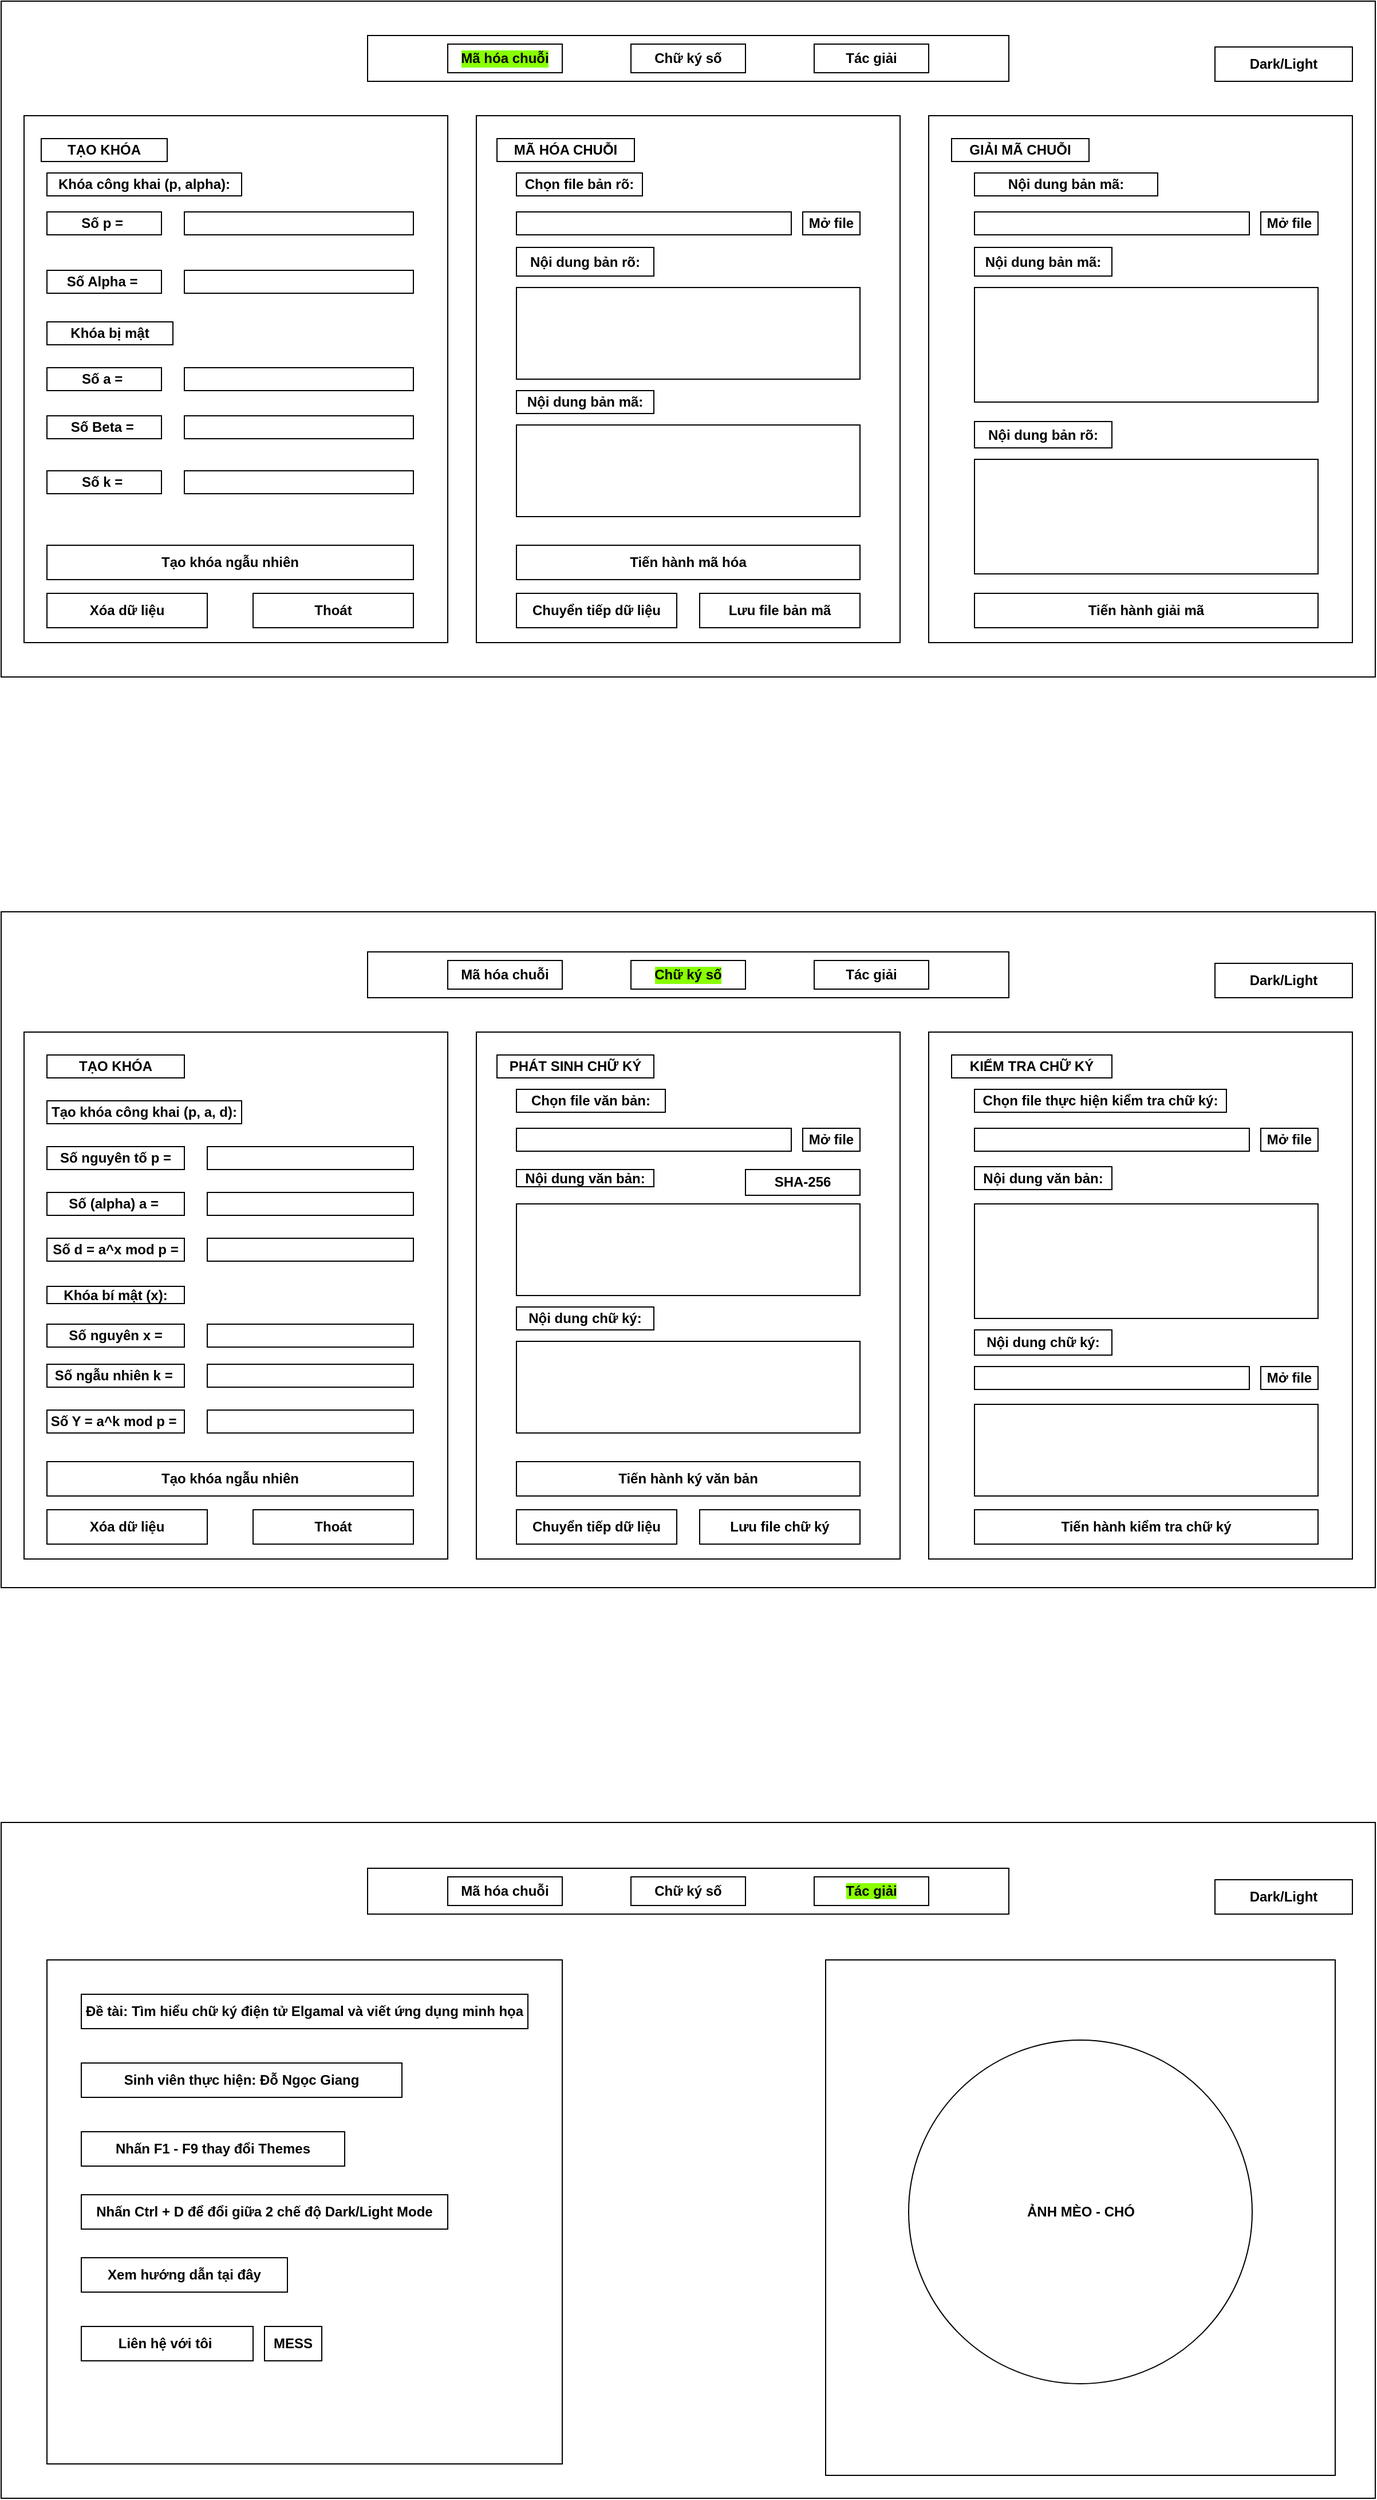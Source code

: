 <mxfile version="21.3.4" type="github">
  <diagram name="Trang-1" id="sr2zoFolmj5D6Wy5-SP7">
    <mxGraphModel dx="1437" dy="4088" grid="1" gridSize="10" guides="1" tooltips="1" connect="1" arrows="1" fold="1" page="1" pageScale="1" pageWidth="2339" pageHeight="3300" math="0" shadow="0">
      <root>
        <mxCell id="0" />
        <mxCell id="1" parent="0" />
        <mxCell id="4pOcg5WGqPger-8Qo3MJ-1" value="" style="rounded=0;whiteSpace=wrap;html=1;" vertex="1" parent="1">
          <mxGeometry x="120" y="-810" width="1200" height="590" as="geometry" />
        </mxCell>
        <mxCell id="4pOcg5WGqPger-8Qo3MJ-2" value="" style="rounded=0;whiteSpace=wrap;html=1;" vertex="1" parent="1">
          <mxGeometry x="440" y="-780" width="560" height="40" as="geometry" />
        </mxCell>
        <mxCell id="4pOcg5WGqPger-8Qo3MJ-3" value="&lt;b&gt;Mã hóa chuỗi&lt;/b&gt;" style="rounded=0;whiteSpace=wrap;html=1;fontColor=#000000;labelBackgroundColor=#88FF00;" vertex="1" parent="1">
          <mxGeometry x="510" y="-772.5" width="100" height="25" as="geometry" />
        </mxCell>
        <mxCell id="4pOcg5WGqPger-8Qo3MJ-4" value="&lt;b&gt;Chữ ký số&lt;/b&gt;" style="rounded=0;whiteSpace=wrap;html=1;" vertex="1" parent="1">
          <mxGeometry x="670" y="-772.5" width="100" height="25" as="geometry" />
        </mxCell>
        <mxCell id="4pOcg5WGqPger-8Qo3MJ-5" value="&lt;b&gt;Tác giải&lt;/b&gt;" style="rounded=0;whiteSpace=wrap;html=1;" vertex="1" parent="1">
          <mxGeometry x="830" y="-772.5" width="100" height="25" as="geometry" />
        </mxCell>
        <mxCell id="4pOcg5WGqPger-8Qo3MJ-7" value="" style="rounded=0;whiteSpace=wrap;html=1;" vertex="1" parent="1">
          <mxGeometry x="535" y="-710" width="370" height="460" as="geometry" />
        </mxCell>
        <mxCell id="4pOcg5WGqPger-8Qo3MJ-8" value="" style="rounded=0;whiteSpace=wrap;html=1;" vertex="1" parent="1">
          <mxGeometry x="140" y="-710" width="370" height="460" as="geometry" />
        </mxCell>
        <mxCell id="4pOcg5WGqPger-8Qo3MJ-9" value="" style="rounded=0;whiteSpace=wrap;html=1;" vertex="1" parent="1">
          <mxGeometry x="930" y="-710" width="370" height="460" as="geometry" />
        </mxCell>
        <mxCell id="4pOcg5WGqPger-8Qo3MJ-10" value="&lt;b&gt;TẠO KHÓA&lt;/b&gt;" style="rounded=0;whiteSpace=wrap;html=1;" vertex="1" parent="1">
          <mxGeometry x="155" y="-690" width="110" height="20" as="geometry" />
        </mxCell>
        <mxCell id="4pOcg5WGqPger-8Qo3MJ-11" value="&lt;b&gt;MÃ HÓA CHUỖI&lt;/b&gt;" style="rounded=0;whiteSpace=wrap;html=1;" vertex="1" parent="1">
          <mxGeometry x="553" y="-690" width="120" height="20" as="geometry" />
        </mxCell>
        <mxCell id="4pOcg5WGqPger-8Qo3MJ-12" value="&lt;b&gt;GIẢI MÃ CHUỖI&lt;/b&gt;" style="rounded=0;whiteSpace=wrap;html=1;" vertex="1" parent="1">
          <mxGeometry x="950" y="-690" width="120" height="20" as="geometry" />
        </mxCell>
        <mxCell id="4pOcg5WGqPger-8Qo3MJ-13" value="&lt;b style=&quot;border-color: var(--border-color);&quot;&gt;Khóa công khai (p, alpha):&lt;/b&gt;" style="rounded=0;whiteSpace=wrap;html=1;" vertex="1" parent="1">
          <mxGeometry x="160" y="-660" width="170" height="20" as="geometry" />
        </mxCell>
        <mxCell id="4pOcg5WGqPger-8Qo3MJ-14" value="&lt;b&gt;Nội dung bản rõ:&lt;/b&gt;" style="rounded=0;whiteSpace=wrap;html=1;" vertex="1" parent="1">
          <mxGeometry x="570" y="-595" width="120" height="25" as="geometry" />
        </mxCell>
        <mxCell id="4pOcg5WGqPger-8Qo3MJ-15" value="&lt;b&gt;Nội dung bản mã:&lt;/b&gt;" style="rounded=0;whiteSpace=wrap;html=1;" vertex="1" parent="1">
          <mxGeometry x="970" y="-660" width="160" height="20" as="geometry" />
        </mxCell>
        <mxCell id="4pOcg5WGqPger-8Qo3MJ-16" value="&lt;b&gt;Số p =&amp;nbsp;&lt;/b&gt;" style="rounded=0;whiteSpace=wrap;html=1;" vertex="1" parent="1">
          <mxGeometry x="160" y="-626" width="100" height="20" as="geometry" />
        </mxCell>
        <mxCell id="4pOcg5WGqPger-8Qo3MJ-17" value="&lt;b&gt;Số Alpha =&amp;nbsp;&lt;/b&gt;" style="rounded=0;whiteSpace=wrap;html=1;" vertex="1" parent="1">
          <mxGeometry x="160" y="-575" width="100" height="20" as="geometry" />
        </mxCell>
        <mxCell id="4pOcg5WGqPger-8Qo3MJ-18" value="" style="rounded=0;whiteSpace=wrap;html=1;" vertex="1" parent="1">
          <mxGeometry x="280" y="-626" width="200" height="20" as="geometry" />
        </mxCell>
        <mxCell id="4pOcg5WGqPger-8Qo3MJ-19" value="" style="rounded=0;whiteSpace=wrap;html=1;" vertex="1" parent="1">
          <mxGeometry x="280" y="-575" width="200" height="20" as="geometry" />
        </mxCell>
        <mxCell id="4pOcg5WGqPger-8Qo3MJ-20" value="&lt;b&gt;Nội dung bản mã:&lt;/b&gt;" style="rounded=0;whiteSpace=wrap;html=1;" vertex="1" parent="1">
          <mxGeometry x="570" y="-470" width="120" height="20" as="geometry" />
        </mxCell>
        <mxCell id="4pOcg5WGqPger-8Qo3MJ-21" value="" style="rounded=0;whiteSpace=wrap;html=1;" vertex="1" parent="1">
          <mxGeometry x="570" y="-560" width="300" height="80" as="geometry" />
        </mxCell>
        <mxCell id="4pOcg5WGqPger-8Qo3MJ-22" value="" style="rounded=0;whiteSpace=wrap;html=1;" vertex="1" parent="1">
          <mxGeometry x="570" y="-440" width="300" height="80" as="geometry" />
        </mxCell>
        <mxCell id="4pOcg5WGqPger-8Qo3MJ-23" value="&lt;b&gt;Tiến hành mã hóa&lt;/b&gt;" style="rounded=0;whiteSpace=wrap;html=1;" vertex="1" parent="1">
          <mxGeometry x="570" y="-335" width="300" height="30" as="geometry" />
        </mxCell>
        <mxCell id="4pOcg5WGqPger-8Qo3MJ-25" value="" style="rounded=0;whiteSpace=wrap;html=1;" vertex="1" parent="1">
          <mxGeometry x="570" y="-626" width="240" height="20" as="geometry" />
        </mxCell>
        <mxCell id="4pOcg5WGqPger-8Qo3MJ-26" value="&lt;b&gt;Mở file&lt;/b&gt;" style="rounded=0;whiteSpace=wrap;html=1;" vertex="1" parent="1">
          <mxGeometry x="820" y="-626" width="50" height="20" as="geometry" />
        </mxCell>
        <mxCell id="4pOcg5WGqPger-8Qo3MJ-27" value="&lt;b&gt;Chọn file bản rõ:&lt;/b&gt;" style="rounded=0;whiteSpace=wrap;html=1;" vertex="1" parent="1">
          <mxGeometry x="570" y="-660" width="110" height="20" as="geometry" />
        </mxCell>
        <mxCell id="4pOcg5WGqPger-8Qo3MJ-29" value="" style="rounded=0;whiteSpace=wrap;html=1;" vertex="1" parent="1">
          <mxGeometry x="970" y="-626" width="240" height="20" as="geometry" />
        </mxCell>
        <mxCell id="4pOcg5WGqPger-8Qo3MJ-30" value="&lt;b style=&quot;border-color: var(--border-color);&quot;&gt;Mở file&lt;/b&gt;" style="rounded=0;whiteSpace=wrap;html=1;" vertex="1" parent="1">
          <mxGeometry x="1220" y="-626" width="50" height="20" as="geometry" />
        </mxCell>
        <mxCell id="4pOcg5WGqPger-8Qo3MJ-31" value="&lt;b&gt;Nội dung bản mã:&lt;/b&gt;" style="rounded=0;whiteSpace=wrap;html=1;" vertex="1" parent="1">
          <mxGeometry x="970" y="-595" width="120" height="25" as="geometry" />
        </mxCell>
        <mxCell id="4pOcg5WGqPger-8Qo3MJ-32" value="" style="rounded=0;whiteSpace=wrap;html=1;" vertex="1" parent="1">
          <mxGeometry x="970" y="-560" width="300" height="100" as="geometry" />
        </mxCell>
        <mxCell id="4pOcg5WGqPger-8Qo3MJ-33" value="&lt;b&gt;Tiến hành giải mã&lt;/b&gt;" style="rounded=0;whiteSpace=wrap;html=1;" vertex="1" parent="1">
          <mxGeometry x="970" y="-293" width="300" height="30" as="geometry" />
        </mxCell>
        <mxCell id="4pOcg5WGqPger-8Qo3MJ-34" value="&lt;b&gt;Nội dung bản rõ:&lt;/b&gt;" style="rounded=0;whiteSpace=wrap;html=1;" vertex="1" parent="1">
          <mxGeometry x="970" y="-443" width="120" height="23" as="geometry" />
        </mxCell>
        <mxCell id="4pOcg5WGqPger-8Qo3MJ-35" value="" style="rounded=0;whiteSpace=wrap;html=1;" vertex="1" parent="1">
          <mxGeometry x="970" y="-410" width="300" height="100" as="geometry" />
        </mxCell>
        <mxCell id="4pOcg5WGqPger-8Qo3MJ-36" value="&lt;b&gt;Chuyển tiếp dữ liệu&lt;/b&gt;" style="rounded=0;whiteSpace=wrap;html=1;" vertex="1" parent="1">
          <mxGeometry x="570" y="-293" width="140" height="30" as="geometry" />
        </mxCell>
        <mxCell id="4pOcg5WGqPger-8Qo3MJ-37" value="&lt;b&gt;Lưu file bản mã&lt;/b&gt;" style="rounded=0;whiteSpace=wrap;html=1;" vertex="1" parent="1">
          <mxGeometry x="730" y="-293" width="140" height="30" as="geometry" />
        </mxCell>
        <mxCell id="4pOcg5WGqPger-8Qo3MJ-39" value="&lt;b&gt;Dark/Light&lt;/b&gt;" style="rounded=0;whiteSpace=wrap;html=1;" vertex="1" parent="1">
          <mxGeometry x="1180" y="-770" width="120" height="30" as="geometry" />
        </mxCell>
        <mxCell id="4pOcg5WGqPger-8Qo3MJ-40" value="&lt;b&gt;Khóa bị mật&lt;/b&gt;" style="rounded=0;whiteSpace=wrap;html=1;align=center;" vertex="1" parent="1">
          <mxGeometry x="160" y="-530" width="110" height="20" as="geometry" />
        </mxCell>
        <mxCell id="4pOcg5WGqPger-8Qo3MJ-41" value="&lt;b&gt;Số a =&amp;nbsp;&lt;/b&gt;" style="rounded=0;whiteSpace=wrap;html=1;" vertex="1" parent="1">
          <mxGeometry x="160" y="-490" width="100" height="20" as="geometry" />
        </mxCell>
        <mxCell id="4pOcg5WGqPger-8Qo3MJ-42" value="" style="rounded=0;whiteSpace=wrap;html=1;" vertex="1" parent="1">
          <mxGeometry x="280" y="-490" width="200" height="20" as="geometry" />
        </mxCell>
        <mxCell id="4pOcg5WGqPger-8Qo3MJ-43" value="&lt;b&gt;Số Beta =&amp;nbsp;&lt;/b&gt;" style="rounded=0;whiteSpace=wrap;html=1;" vertex="1" parent="1">
          <mxGeometry x="160" y="-448" width="100" height="20" as="geometry" />
        </mxCell>
        <mxCell id="4pOcg5WGqPger-8Qo3MJ-44" value="" style="rounded=0;whiteSpace=wrap;html=1;" vertex="1" parent="1">
          <mxGeometry x="280" y="-448" width="200" height="20" as="geometry" />
        </mxCell>
        <mxCell id="4pOcg5WGqPger-8Qo3MJ-45" value="&lt;b&gt;Số k =&amp;nbsp;&lt;/b&gt;" style="rounded=0;whiteSpace=wrap;html=1;" vertex="1" parent="1">
          <mxGeometry x="160" y="-400" width="100" height="20" as="geometry" />
        </mxCell>
        <mxCell id="4pOcg5WGqPger-8Qo3MJ-46" value="" style="rounded=0;whiteSpace=wrap;html=1;" vertex="1" parent="1">
          <mxGeometry x="280" y="-400" width="200" height="20" as="geometry" />
        </mxCell>
        <mxCell id="4pOcg5WGqPger-8Qo3MJ-47" value="&lt;b&gt;Thoát&lt;/b&gt;" style="rounded=0;whiteSpace=wrap;html=1;" vertex="1" parent="1">
          <mxGeometry x="340" y="-293" width="140" height="30" as="geometry" />
        </mxCell>
        <mxCell id="4pOcg5WGqPger-8Qo3MJ-48" value="&lt;b&gt;Xóa dữ liệu&lt;/b&gt;" style="rounded=0;whiteSpace=wrap;html=1;" vertex="1" parent="1">
          <mxGeometry x="160" y="-293" width="140" height="30" as="geometry" />
        </mxCell>
        <mxCell id="4pOcg5WGqPger-8Qo3MJ-49" value="&lt;b&gt;Tạo khóa ngẫu nhiên&lt;/b&gt;" style="rounded=0;whiteSpace=wrap;html=1;" vertex="1" parent="1">
          <mxGeometry x="160" y="-335" width="320" height="30" as="geometry" />
        </mxCell>
        <mxCell id="4pOcg5WGqPger-8Qo3MJ-54" value="" style="rounded=0;whiteSpace=wrap;html=1;" vertex="1" parent="1">
          <mxGeometry x="120" y="-15" width="1200" height="590" as="geometry" />
        </mxCell>
        <mxCell id="4pOcg5WGqPger-8Qo3MJ-55" value="" style="rounded=0;whiteSpace=wrap;html=1;" vertex="1" parent="1">
          <mxGeometry x="440" y="20" width="560" height="40" as="geometry" />
        </mxCell>
        <mxCell id="4pOcg5WGqPger-8Qo3MJ-56" value="&lt;b style=&quot;border-color: var(--border-color);&quot;&gt;Mã hóa chuỗi&lt;/b&gt;" style="rounded=0;whiteSpace=wrap;html=1;" vertex="1" parent="1">
          <mxGeometry x="510" y="27.5" width="100" height="25" as="geometry" />
        </mxCell>
        <mxCell id="4pOcg5WGqPger-8Qo3MJ-57" value="&lt;b style=&quot;border-color: var(--border-color);&quot;&gt;Chữ ký số&lt;/b&gt;" style="rounded=0;whiteSpace=wrap;html=1;labelBackgroundColor=#88FF00;" vertex="1" parent="1">
          <mxGeometry x="670" y="27.5" width="100" height="25" as="geometry" />
        </mxCell>
        <mxCell id="4pOcg5WGqPger-8Qo3MJ-58" value="&lt;b style=&quot;border-color: var(--border-color);&quot;&gt;Tác giải&lt;/b&gt;" style="rounded=0;whiteSpace=wrap;html=1;" vertex="1" parent="1">
          <mxGeometry x="830" y="27.5" width="100" height="25" as="geometry" />
        </mxCell>
        <mxCell id="4pOcg5WGqPger-8Qo3MJ-59" value="" style="rounded=0;whiteSpace=wrap;html=1;" vertex="1" parent="1">
          <mxGeometry x="535" y="90" width="370" height="460" as="geometry" />
        </mxCell>
        <mxCell id="4pOcg5WGqPger-8Qo3MJ-60" value="" style="rounded=0;whiteSpace=wrap;html=1;" vertex="1" parent="1">
          <mxGeometry x="140" y="90" width="370" height="460" as="geometry" />
        </mxCell>
        <mxCell id="4pOcg5WGqPger-8Qo3MJ-61" value="" style="rounded=0;whiteSpace=wrap;html=1;" vertex="1" parent="1">
          <mxGeometry x="930" y="90" width="370" height="460" as="geometry" />
        </mxCell>
        <mxCell id="4pOcg5WGqPger-8Qo3MJ-62" value="&lt;b style=&quot;border-color: var(--border-color);&quot;&gt;TẠO KHÓA&lt;/b&gt;" style="rounded=0;whiteSpace=wrap;html=1;" vertex="1" parent="1">
          <mxGeometry x="160" y="110" width="120" height="20" as="geometry" />
        </mxCell>
        <mxCell id="4pOcg5WGqPger-8Qo3MJ-63" value="&lt;b&gt;PHÁT SINH CHỮ KÝ&lt;/b&gt;" style="rounded=0;whiteSpace=wrap;html=1;" vertex="1" parent="1">
          <mxGeometry x="553" y="110" width="137" height="20" as="geometry" />
        </mxCell>
        <mxCell id="4pOcg5WGqPger-8Qo3MJ-64" value="&lt;b&gt;KIỂM TRA CHỮ KÝ&lt;/b&gt;" style="rounded=0;whiteSpace=wrap;html=1;" vertex="1" parent="1">
          <mxGeometry x="950" y="110" width="140" height="20" as="geometry" />
        </mxCell>
        <mxCell id="4pOcg5WGqPger-8Qo3MJ-65" value="&lt;b&gt;Tạo khóa công khai (p, a, d):&lt;/b&gt;" style="rounded=0;whiteSpace=wrap;html=1;" vertex="1" parent="1">
          <mxGeometry x="160" y="150" width="170" height="20" as="geometry" />
        </mxCell>
        <mxCell id="4pOcg5WGqPger-8Qo3MJ-66" value="&lt;b&gt;Nội dung văn bản:&lt;/b&gt;" style="rounded=0;whiteSpace=wrap;html=1;" vertex="1" parent="1">
          <mxGeometry x="570" y="210" width="120" height="15" as="geometry" />
        </mxCell>
        <mxCell id="4pOcg5WGqPger-8Qo3MJ-67" value="&lt;b&gt;Chọn file thực hiện kiểm tra chữ ký:&lt;/b&gt;" style="rounded=0;whiteSpace=wrap;html=1;" vertex="1" parent="1">
          <mxGeometry x="970" y="140" width="220" height="20" as="geometry" />
        </mxCell>
        <mxCell id="4pOcg5WGqPger-8Qo3MJ-68" value="&lt;b&gt;Số nguyên tố p =&lt;/b&gt;" style="rounded=0;whiteSpace=wrap;html=1;" vertex="1" parent="1">
          <mxGeometry x="160" y="190" width="120" height="20" as="geometry" />
        </mxCell>
        <mxCell id="4pOcg5WGqPger-8Qo3MJ-69" value="&lt;b&gt;Số (alpha) a =&amp;nbsp;&lt;/b&gt;" style="rounded=0;whiteSpace=wrap;html=1;" vertex="1" parent="1">
          <mxGeometry x="160" y="230" width="120" height="20" as="geometry" />
        </mxCell>
        <mxCell id="4pOcg5WGqPger-8Qo3MJ-70" value="" style="rounded=0;whiteSpace=wrap;html=1;" vertex="1" parent="1">
          <mxGeometry x="300" y="190" width="180" height="20" as="geometry" />
        </mxCell>
        <mxCell id="4pOcg5WGqPger-8Qo3MJ-71" value="" style="rounded=0;whiteSpace=wrap;html=1;" vertex="1" parent="1">
          <mxGeometry x="300" y="230" width="180" height="20" as="geometry" />
        </mxCell>
        <mxCell id="4pOcg5WGqPger-8Qo3MJ-72" value="&lt;b&gt;Nội dung chữ ký:&lt;/b&gt;" style="rounded=0;whiteSpace=wrap;html=1;" vertex="1" parent="1">
          <mxGeometry x="570" y="330" width="120" height="20" as="geometry" />
        </mxCell>
        <mxCell id="4pOcg5WGqPger-8Qo3MJ-73" value="" style="rounded=0;whiteSpace=wrap;html=1;" vertex="1" parent="1">
          <mxGeometry x="570" y="240" width="300" height="80" as="geometry" />
        </mxCell>
        <mxCell id="4pOcg5WGqPger-8Qo3MJ-74" value="" style="rounded=0;whiteSpace=wrap;html=1;" vertex="1" parent="1">
          <mxGeometry x="570" y="360" width="300" height="80" as="geometry" />
        </mxCell>
        <mxCell id="4pOcg5WGqPger-8Qo3MJ-75" value="&lt;b style=&quot;border-color: var(--border-color);&quot;&gt;Tiến hành ký văn bản&lt;/b&gt;" style="rounded=0;whiteSpace=wrap;html=1;" vertex="1" parent="1">
          <mxGeometry x="570" y="465" width="300" height="30" as="geometry" />
        </mxCell>
        <mxCell id="4pOcg5WGqPger-8Qo3MJ-76" value="" style="rounded=0;whiteSpace=wrap;html=1;" vertex="1" parent="1">
          <mxGeometry x="570" y="174" width="240" height="20" as="geometry" />
        </mxCell>
        <mxCell id="4pOcg5WGqPger-8Qo3MJ-77" value="&lt;b style=&quot;border-color: var(--border-color);&quot;&gt;Mở file&lt;/b&gt;" style="rounded=0;whiteSpace=wrap;html=1;" vertex="1" parent="1">
          <mxGeometry x="820" y="174" width="50" height="20" as="geometry" />
        </mxCell>
        <mxCell id="4pOcg5WGqPger-8Qo3MJ-78" value="&lt;b&gt;Chọn file văn bản:&lt;/b&gt;" style="rounded=0;whiteSpace=wrap;html=1;" vertex="1" parent="1">
          <mxGeometry x="570" y="140" width="130" height="20" as="geometry" />
        </mxCell>
        <mxCell id="4pOcg5WGqPger-8Qo3MJ-79" value="" style="rounded=0;whiteSpace=wrap;html=1;" vertex="1" parent="1">
          <mxGeometry x="970" y="174" width="240" height="20" as="geometry" />
        </mxCell>
        <mxCell id="4pOcg5WGqPger-8Qo3MJ-80" value="&lt;b style=&quot;border-color: var(--border-color);&quot;&gt;Mở file&lt;/b&gt;" style="rounded=0;whiteSpace=wrap;html=1;" vertex="1" parent="1">
          <mxGeometry x="1220" y="174" width="50" height="20" as="geometry" />
        </mxCell>
        <mxCell id="4pOcg5WGqPger-8Qo3MJ-81" value="&lt;b style=&quot;border-color: var(--border-color);&quot;&gt;Nội dung văn bản:&lt;/b&gt;" style="rounded=0;whiteSpace=wrap;html=1;" vertex="1" parent="1">
          <mxGeometry x="970" y="207.5" width="120" height="20" as="geometry" />
        </mxCell>
        <mxCell id="4pOcg5WGqPger-8Qo3MJ-82" value="" style="rounded=0;whiteSpace=wrap;html=1;" vertex="1" parent="1">
          <mxGeometry x="970" y="240" width="300" height="100" as="geometry" />
        </mxCell>
        <mxCell id="4pOcg5WGqPger-8Qo3MJ-83" value="&lt;b style=&quot;border-color: var(--border-color);&quot;&gt;Tiến hành kiểm tra chữ ký&lt;/b&gt;" style="rounded=0;whiteSpace=wrap;html=1;" vertex="1" parent="1">
          <mxGeometry x="970" y="507" width="300" height="30" as="geometry" />
        </mxCell>
        <mxCell id="4pOcg5WGqPger-8Qo3MJ-84" value="&lt;b style=&quot;border-color: var(--border-color);&quot;&gt;Nội dung chữ ký:&lt;/b&gt;" style="rounded=0;whiteSpace=wrap;html=1;" vertex="1" parent="1">
          <mxGeometry x="970" y="350" width="120" height="22" as="geometry" />
        </mxCell>
        <mxCell id="4pOcg5WGqPger-8Qo3MJ-85" value="" style="rounded=0;whiteSpace=wrap;html=1;" vertex="1" parent="1">
          <mxGeometry x="970" y="415" width="300" height="80" as="geometry" />
        </mxCell>
        <mxCell id="4pOcg5WGqPger-8Qo3MJ-86" value="&lt;b style=&quot;border-color: var(--border-color);&quot;&gt;Chuyển tiếp dữ liệu&lt;/b&gt;" style="rounded=0;whiteSpace=wrap;html=1;" vertex="1" parent="1">
          <mxGeometry x="570" y="507" width="140" height="30" as="geometry" />
        </mxCell>
        <mxCell id="4pOcg5WGqPger-8Qo3MJ-87" value="&lt;b style=&quot;border-color: var(--border-color);&quot;&gt;Lưu file chữ ký&lt;/b&gt;" style="rounded=0;whiteSpace=wrap;html=1;" vertex="1" parent="1">
          <mxGeometry x="730" y="507" width="140" height="30" as="geometry" />
        </mxCell>
        <mxCell id="4pOcg5WGqPger-8Qo3MJ-88" value="&lt;b style=&quot;border-color: var(--border-color);&quot;&gt;Dark/Light&lt;/b&gt;" style="rounded=0;whiteSpace=wrap;html=1;" vertex="1" parent="1">
          <mxGeometry x="1180" y="30" width="120" height="30" as="geometry" />
        </mxCell>
        <mxCell id="4pOcg5WGqPger-8Qo3MJ-89" value="&lt;b&gt;Khóa bí mật (x):&lt;/b&gt;" style="rounded=0;whiteSpace=wrap;html=1;" vertex="1" parent="1">
          <mxGeometry x="160" y="312" width="120" height="15" as="geometry" />
        </mxCell>
        <mxCell id="4pOcg5WGqPger-8Qo3MJ-90" value="&lt;b&gt;Số nguyên x =&lt;/b&gt;" style="rounded=0;whiteSpace=wrap;html=1;" vertex="1" parent="1">
          <mxGeometry x="160" y="345" width="120" height="20" as="geometry" />
        </mxCell>
        <mxCell id="4pOcg5WGqPger-8Qo3MJ-91" value="" style="rounded=0;whiteSpace=wrap;html=1;" vertex="1" parent="1">
          <mxGeometry x="300" y="345" width="180" height="20" as="geometry" />
        </mxCell>
        <mxCell id="4pOcg5WGqPger-8Qo3MJ-92" value="&lt;b&gt;Số ngẫu nhiên k =&amp;nbsp;&lt;/b&gt;" style="rounded=0;whiteSpace=wrap;html=1;" vertex="1" parent="1">
          <mxGeometry x="160" y="380" width="120" height="20" as="geometry" />
        </mxCell>
        <mxCell id="4pOcg5WGqPger-8Qo3MJ-93" value="" style="rounded=0;whiteSpace=wrap;html=1;" vertex="1" parent="1">
          <mxGeometry x="300" y="380" width="180" height="20" as="geometry" />
        </mxCell>
        <mxCell id="4pOcg5WGqPger-8Qo3MJ-94" value="&lt;b&gt;Số Y = a^k mod p =&amp;nbsp;&lt;/b&gt;" style="rounded=0;whiteSpace=wrap;html=1;" vertex="1" parent="1">
          <mxGeometry x="160" y="420" width="120" height="20" as="geometry" />
        </mxCell>
        <mxCell id="4pOcg5WGqPger-8Qo3MJ-95" value="" style="rounded=0;whiteSpace=wrap;html=1;" vertex="1" parent="1">
          <mxGeometry x="300" y="420" width="180" height="20" as="geometry" />
        </mxCell>
        <mxCell id="4pOcg5WGqPger-8Qo3MJ-96" value="&lt;b style=&quot;border-color: var(--border-color);&quot;&gt;Thoát&lt;/b&gt;" style="rounded=0;whiteSpace=wrap;html=1;" vertex="1" parent="1">
          <mxGeometry x="340" y="507" width="140" height="30" as="geometry" />
        </mxCell>
        <mxCell id="4pOcg5WGqPger-8Qo3MJ-97" value="&lt;b style=&quot;border-color: var(--border-color);&quot;&gt;Xóa dữ liệu&lt;/b&gt;" style="rounded=0;whiteSpace=wrap;html=1;" vertex="1" parent="1">
          <mxGeometry x="160" y="507" width="140" height="30" as="geometry" />
        </mxCell>
        <mxCell id="4pOcg5WGqPger-8Qo3MJ-98" value="&lt;b style=&quot;border-color: var(--border-color);&quot;&gt;Tạo khóa ngẫu nhiên&lt;/b&gt;" style="rounded=0;whiteSpace=wrap;html=1;" vertex="1" parent="1">
          <mxGeometry x="160" y="465" width="320" height="30" as="geometry" />
        </mxCell>
        <mxCell id="4pOcg5WGqPger-8Qo3MJ-99" value="&lt;b&gt;Số d = a^x mod p =&lt;/b&gt;" style="rounded=0;whiteSpace=wrap;html=1;" vertex="1" parent="1">
          <mxGeometry x="160" y="270" width="120" height="20" as="geometry" />
        </mxCell>
        <mxCell id="4pOcg5WGqPger-8Qo3MJ-100" value="" style="rounded=0;whiteSpace=wrap;html=1;" vertex="1" parent="1">
          <mxGeometry x="300" y="270" width="180" height="20" as="geometry" />
        </mxCell>
        <mxCell id="4pOcg5WGqPger-8Qo3MJ-101" value="" style="rounded=0;whiteSpace=wrap;html=1;" vertex="1" parent="1">
          <mxGeometry x="970" y="382" width="240" height="20" as="geometry" />
        </mxCell>
        <mxCell id="4pOcg5WGqPger-8Qo3MJ-102" value="&lt;b style=&quot;border-color: var(--border-color);&quot;&gt;Mở file&lt;/b&gt;" style="rounded=0;whiteSpace=wrap;html=1;" vertex="1" parent="1">
          <mxGeometry x="1220" y="382" width="50" height="20" as="geometry" />
        </mxCell>
        <mxCell id="4pOcg5WGqPger-8Qo3MJ-104" value="" style="rounded=0;whiteSpace=wrap;html=1;" vertex="1" parent="1">
          <mxGeometry x="120" y="780" width="1200" height="590" as="geometry" />
        </mxCell>
        <mxCell id="4pOcg5WGqPger-8Qo3MJ-105" value="" style="rounded=0;whiteSpace=wrap;html=1;" vertex="1" parent="1">
          <mxGeometry x="440" y="820" width="560" height="40" as="geometry" />
        </mxCell>
        <mxCell id="4pOcg5WGqPger-8Qo3MJ-106" value="&lt;b style=&quot;border-color: var(--border-color);&quot;&gt;Mã hóa chuỗi&lt;/b&gt;" style="rounded=0;whiteSpace=wrap;html=1;" vertex="1" parent="1">
          <mxGeometry x="510" y="827.5" width="100" height="25" as="geometry" />
        </mxCell>
        <mxCell id="4pOcg5WGqPger-8Qo3MJ-107" value="&lt;b style=&quot;border-color: var(--border-color);&quot;&gt;Chữ ký số&lt;/b&gt;" style="rounded=0;whiteSpace=wrap;html=1;" vertex="1" parent="1">
          <mxGeometry x="670" y="827.5" width="100" height="25" as="geometry" />
        </mxCell>
        <mxCell id="4pOcg5WGqPger-8Qo3MJ-108" value="&lt;b style=&quot;border-color: var(--border-color); background-color: rgb(136, 255, 0);&quot;&gt;Tác giải&lt;/b&gt;" style="rounded=0;whiteSpace=wrap;html=1;" vertex="1" parent="1">
          <mxGeometry x="830" y="827.5" width="100" height="25" as="geometry" />
        </mxCell>
        <mxCell id="4pOcg5WGqPger-8Qo3MJ-109" value="&lt;b style=&quot;border-color: var(--border-color);&quot;&gt;Dark/Light&lt;/b&gt;" style="rounded=0;whiteSpace=wrap;html=1;" vertex="1" parent="1">
          <mxGeometry x="1180" y="830" width="120" height="30" as="geometry" />
        </mxCell>
        <mxCell id="4pOcg5WGqPger-8Qo3MJ-110" value="" style="rounded=0;whiteSpace=wrap;html=1;" vertex="1" parent="1">
          <mxGeometry x="160" y="900" width="450" height="440" as="geometry" />
        </mxCell>
        <mxCell id="4pOcg5WGqPger-8Qo3MJ-111" value="" style="rounded=0;whiteSpace=wrap;html=1;" vertex="1" parent="1">
          <mxGeometry x="840" y="900" width="445" height="450" as="geometry" />
        </mxCell>
        <mxCell id="4pOcg5WGqPger-8Qo3MJ-112" value="&lt;b&gt;ẢNH MÈO - CHÓ&lt;/b&gt;" style="ellipse;whiteSpace=wrap;html=1;aspect=fixed;" vertex="1" parent="1">
          <mxGeometry x="912.5" y="970" width="300" height="300" as="geometry" />
        </mxCell>
        <mxCell id="4pOcg5WGqPger-8Qo3MJ-113" value="&lt;b&gt;Đề tài: Tìm hiểu chữ ký điện tử Elgamal và viết ứng dụng minh họa&lt;/b&gt;" style="rounded=0;whiteSpace=wrap;html=1;" vertex="1" parent="1">
          <mxGeometry x="190" y="930" width="390" height="30" as="geometry" />
        </mxCell>
        <mxCell id="4pOcg5WGqPger-8Qo3MJ-114" value="&lt;b&gt;Sinh viên thực hiện: Đỗ Ngọc Giang&lt;/b&gt;" style="rounded=0;whiteSpace=wrap;html=1;" vertex="1" parent="1">
          <mxGeometry x="190" y="990" width="280" height="30" as="geometry" />
        </mxCell>
        <mxCell id="4pOcg5WGqPger-8Qo3MJ-115" value="&lt;b&gt;Nhấn F1 - F9 thay đổi Themes&lt;/b&gt;" style="rounded=0;whiteSpace=wrap;html=1;" vertex="1" parent="1">
          <mxGeometry x="190" y="1050" width="230" height="30" as="geometry" />
        </mxCell>
        <mxCell id="4pOcg5WGqPger-8Qo3MJ-116" value="&lt;b&gt;Nhấn Ctrl + D để đổi giữa 2 chế độ Dark/Light Mode&lt;/b&gt;" style="rounded=0;whiteSpace=wrap;html=1;" vertex="1" parent="1">
          <mxGeometry x="190" y="1105" width="320" height="30" as="geometry" />
        </mxCell>
        <mxCell id="4pOcg5WGqPger-8Qo3MJ-117" value="&lt;b&gt;Xem hướng dẫn tại đây&lt;/b&gt;" style="rounded=0;whiteSpace=wrap;html=1;" vertex="1" parent="1">
          <mxGeometry x="190" y="1160" width="180" height="30" as="geometry" />
        </mxCell>
        <mxCell id="4pOcg5WGqPger-8Qo3MJ-118" value="&lt;b&gt;Liên hệ với tôi&amp;nbsp;&lt;/b&gt;" style="rounded=0;whiteSpace=wrap;html=1;" vertex="1" parent="1">
          <mxGeometry x="190" y="1220" width="150" height="30" as="geometry" />
        </mxCell>
        <mxCell id="4pOcg5WGqPger-8Qo3MJ-122" value="&lt;b&gt;SHA-256&lt;/b&gt;" style="rounded=0;whiteSpace=wrap;html=1;" vertex="1" parent="1">
          <mxGeometry x="770" y="210" width="100" height="22.5" as="geometry" />
        </mxCell>
        <mxCell id="4pOcg5WGqPger-8Qo3MJ-124" value="&lt;b style=&quot;border-color: var(--border-color);&quot;&gt;MESS&lt;/b&gt;" style="rounded=0;whiteSpace=wrap;html=1;" vertex="1" parent="1">
          <mxGeometry x="350" y="1220" width="50" height="30" as="geometry" />
        </mxCell>
      </root>
    </mxGraphModel>
  </diagram>
</mxfile>
